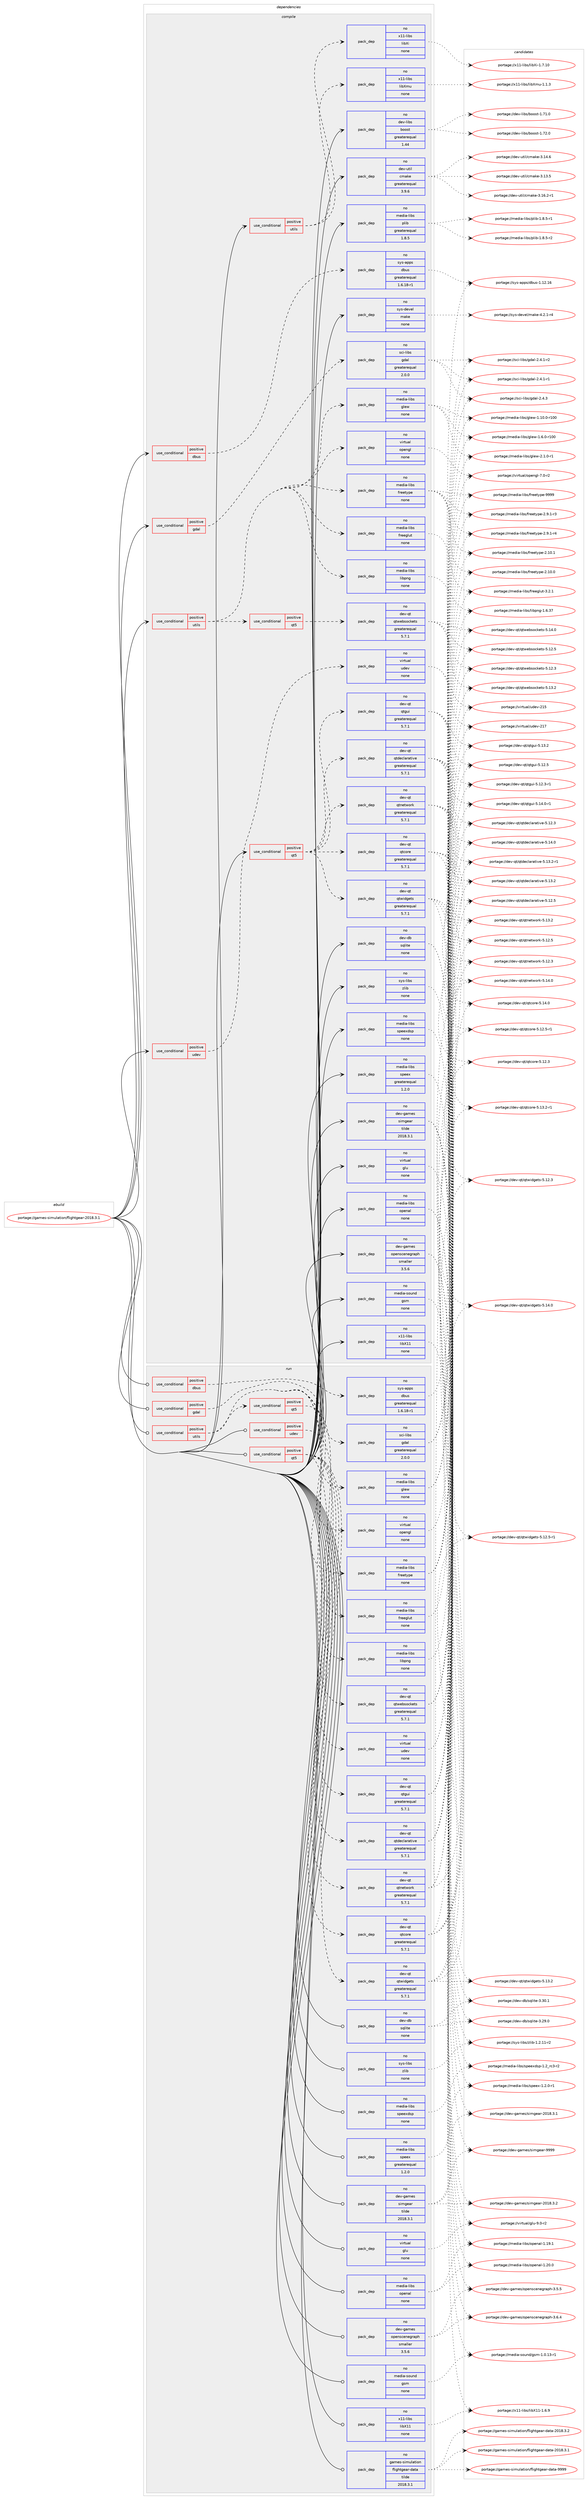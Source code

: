 digraph prolog {

# *************
# Graph options
# *************

newrank=true;
concentrate=true;
compound=true;
graph [rankdir=LR,fontname=Helvetica,fontsize=10,ranksep=1.5];#, ranksep=2.5, nodesep=0.2];
edge  [arrowhead=vee];
node  [fontname=Helvetica,fontsize=10];

# **********
# The ebuild
# **********

subgraph cluster_leftcol {
color=gray;
label=<<i>ebuild</i>>;
id [label="portage://games-simulation/flightgear-2018.3.1", color=red, width=4, href="../games-simulation/flightgear-2018.3.1.svg"];
}

# ****************
# The dependencies
# ****************

subgraph cluster_midcol {
color=gray;
label=<<i>dependencies</i>>;
subgraph cluster_compile {
fillcolor="#eeeeee";
style=filled;
label=<<i>compile</i>>;
subgraph cond58864 {
dependency282314 [label=<<TABLE BORDER="0" CELLBORDER="1" CELLSPACING="0" CELLPADDING="4"><TR><TD ROWSPAN="3" CELLPADDING="10">use_conditional</TD></TR><TR><TD>positive</TD></TR><TR><TD>dbus</TD></TR></TABLE>>, shape=none, color=red];
subgraph pack219052 {
dependency282315 [label=<<TABLE BORDER="0" CELLBORDER="1" CELLSPACING="0" CELLPADDING="4" WIDTH="220"><TR><TD ROWSPAN="6" CELLPADDING="30">pack_dep</TD></TR><TR><TD WIDTH="110">no</TD></TR><TR><TD>sys-apps</TD></TR><TR><TD>dbus</TD></TR><TR><TD>greaterequal</TD></TR><TR><TD>1.6.18-r1</TD></TR></TABLE>>, shape=none, color=blue];
}
dependency282314:e -> dependency282315:w [weight=20,style="dashed",arrowhead="vee"];
}
id:e -> dependency282314:w [weight=20,style="solid",arrowhead="vee"];
subgraph cond58865 {
dependency282316 [label=<<TABLE BORDER="0" CELLBORDER="1" CELLSPACING="0" CELLPADDING="4"><TR><TD ROWSPAN="3" CELLPADDING="10">use_conditional</TD></TR><TR><TD>positive</TD></TR><TR><TD>gdal</TD></TR></TABLE>>, shape=none, color=red];
subgraph pack219053 {
dependency282317 [label=<<TABLE BORDER="0" CELLBORDER="1" CELLSPACING="0" CELLPADDING="4" WIDTH="220"><TR><TD ROWSPAN="6" CELLPADDING="30">pack_dep</TD></TR><TR><TD WIDTH="110">no</TD></TR><TR><TD>sci-libs</TD></TR><TR><TD>gdal</TD></TR><TR><TD>greaterequal</TD></TR><TR><TD>2.0.0</TD></TR></TABLE>>, shape=none, color=blue];
}
dependency282316:e -> dependency282317:w [weight=20,style="dashed",arrowhead="vee"];
}
id:e -> dependency282316:w [weight=20,style="solid",arrowhead="vee"];
subgraph cond58866 {
dependency282318 [label=<<TABLE BORDER="0" CELLBORDER="1" CELLSPACING="0" CELLPADDING="4"><TR><TD ROWSPAN="3" CELLPADDING="10">use_conditional</TD></TR><TR><TD>positive</TD></TR><TR><TD>qt5</TD></TR></TABLE>>, shape=none, color=red];
subgraph pack219054 {
dependency282319 [label=<<TABLE BORDER="0" CELLBORDER="1" CELLSPACING="0" CELLPADDING="4" WIDTH="220"><TR><TD ROWSPAN="6" CELLPADDING="30">pack_dep</TD></TR><TR><TD WIDTH="110">no</TD></TR><TR><TD>dev-qt</TD></TR><TR><TD>qtcore</TD></TR><TR><TD>greaterequal</TD></TR><TR><TD>5.7.1</TD></TR></TABLE>>, shape=none, color=blue];
}
dependency282318:e -> dependency282319:w [weight=20,style="dashed",arrowhead="vee"];
subgraph pack219055 {
dependency282320 [label=<<TABLE BORDER="0" CELLBORDER="1" CELLSPACING="0" CELLPADDING="4" WIDTH="220"><TR><TD ROWSPAN="6" CELLPADDING="30">pack_dep</TD></TR><TR><TD WIDTH="110">no</TD></TR><TR><TD>dev-qt</TD></TR><TR><TD>qtdeclarative</TD></TR><TR><TD>greaterequal</TD></TR><TR><TD>5.7.1</TD></TR></TABLE>>, shape=none, color=blue];
}
dependency282318:e -> dependency282320:w [weight=20,style="dashed",arrowhead="vee"];
subgraph pack219056 {
dependency282321 [label=<<TABLE BORDER="0" CELLBORDER="1" CELLSPACING="0" CELLPADDING="4" WIDTH="220"><TR><TD ROWSPAN="6" CELLPADDING="30">pack_dep</TD></TR><TR><TD WIDTH="110">no</TD></TR><TR><TD>dev-qt</TD></TR><TR><TD>qtgui</TD></TR><TR><TD>greaterequal</TD></TR><TR><TD>5.7.1</TD></TR></TABLE>>, shape=none, color=blue];
}
dependency282318:e -> dependency282321:w [weight=20,style="dashed",arrowhead="vee"];
subgraph pack219057 {
dependency282322 [label=<<TABLE BORDER="0" CELLBORDER="1" CELLSPACING="0" CELLPADDING="4" WIDTH="220"><TR><TD ROWSPAN="6" CELLPADDING="30">pack_dep</TD></TR><TR><TD WIDTH="110">no</TD></TR><TR><TD>dev-qt</TD></TR><TR><TD>qtnetwork</TD></TR><TR><TD>greaterequal</TD></TR><TR><TD>5.7.1</TD></TR></TABLE>>, shape=none, color=blue];
}
dependency282318:e -> dependency282322:w [weight=20,style="dashed",arrowhead="vee"];
subgraph pack219058 {
dependency282323 [label=<<TABLE BORDER="0" CELLBORDER="1" CELLSPACING="0" CELLPADDING="4" WIDTH="220"><TR><TD ROWSPAN="6" CELLPADDING="30">pack_dep</TD></TR><TR><TD WIDTH="110">no</TD></TR><TR><TD>dev-qt</TD></TR><TR><TD>qtwidgets</TD></TR><TR><TD>greaterequal</TD></TR><TR><TD>5.7.1</TD></TR></TABLE>>, shape=none, color=blue];
}
dependency282318:e -> dependency282323:w [weight=20,style="dashed",arrowhead="vee"];
}
id:e -> dependency282318:w [weight=20,style="solid",arrowhead="vee"];
subgraph cond58867 {
dependency282324 [label=<<TABLE BORDER="0" CELLBORDER="1" CELLSPACING="0" CELLPADDING="4"><TR><TD ROWSPAN="3" CELLPADDING="10">use_conditional</TD></TR><TR><TD>positive</TD></TR><TR><TD>udev</TD></TR></TABLE>>, shape=none, color=red];
subgraph pack219059 {
dependency282325 [label=<<TABLE BORDER="0" CELLBORDER="1" CELLSPACING="0" CELLPADDING="4" WIDTH="220"><TR><TD ROWSPAN="6" CELLPADDING="30">pack_dep</TD></TR><TR><TD WIDTH="110">no</TD></TR><TR><TD>virtual</TD></TR><TR><TD>udev</TD></TR><TR><TD>none</TD></TR><TR><TD></TD></TR></TABLE>>, shape=none, color=blue];
}
dependency282324:e -> dependency282325:w [weight=20,style="dashed",arrowhead="vee"];
}
id:e -> dependency282324:w [weight=20,style="solid",arrowhead="vee"];
subgraph cond58868 {
dependency282326 [label=<<TABLE BORDER="0" CELLBORDER="1" CELLSPACING="0" CELLPADDING="4"><TR><TD ROWSPAN="3" CELLPADDING="10">use_conditional</TD></TR><TR><TD>positive</TD></TR><TR><TD>utils</TD></TR></TABLE>>, shape=none, color=red];
subgraph pack219060 {
dependency282327 [label=<<TABLE BORDER="0" CELLBORDER="1" CELLSPACING="0" CELLPADDING="4" WIDTH="220"><TR><TD ROWSPAN="6" CELLPADDING="30">pack_dep</TD></TR><TR><TD WIDTH="110">no</TD></TR><TR><TD>media-libs</TD></TR><TR><TD>freeglut</TD></TR><TR><TD>none</TD></TR><TR><TD></TD></TR></TABLE>>, shape=none, color=blue];
}
dependency282326:e -> dependency282327:w [weight=20,style="dashed",arrowhead="vee"];
subgraph pack219061 {
dependency282328 [label=<<TABLE BORDER="0" CELLBORDER="1" CELLSPACING="0" CELLPADDING="4" WIDTH="220"><TR><TD ROWSPAN="6" CELLPADDING="30">pack_dep</TD></TR><TR><TD WIDTH="110">no</TD></TR><TR><TD>media-libs</TD></TR><TR><TD>freetype</TD></TR><TR><TD>none</TD></TR><TR><TD></TD></TR></TABLE>>, shape=none, color=blue];
}
dependency282326:e -> dependency282328:w [weight=20,style="dashed",arrowhead="vee"];
subgraph pack219062 {
dependency282329 [label=<<TABLE BORDER="0" CELLBORDER="1" CELLSPACING="0" CELLPADDING="4" WIDTH="220"><TR><TD ROWSPAN="6" CELLPADDING="30">pack_dep</TD></TR><TR><TD WIDTH="110">no</TD></TR><TR><TD>media-libs</TD></TR><TR><TD>glew</TD></TR><TR><TD>none</TD></TR><TR><TD></TD></TR></TABLE>>, shape=none, color=blue];
}
dependency282326:e -> dependency282329:w [weight=20,style="dashed",arrowhead="vee"];
subgraph pack219063 {
dependency282330 [label=<<TABLE BORDER="0" CELLBORDER="1" CELLSPACING="0" CELLPADDING="4" WIDTH="220"><TR><TD ROWSPAN="6" CELLPADDING="30">pack_dep</TD></TR><TR><TD WIDTH="110">no</TD></TR><TR><TD>media-libs</TD></TR><TR><TD>libpng</TD></TR><TR><TD>none</TD></TR><TR><TD></TD></TR></TABLE>>, shape=none, color=blue];
}
dependency282326:e -> dependency282330:w [weight=20,style="dashed",arrowhead="vee"];
subgraph pack219064 {
dependency282331 [label=<<TABLE BORDER="0" CELLBORDER="1" CELLSPACING="0" CELLPADDING="4" WIDTH="220"><TR><TD ROWSPAN="6" CELLPADDING="30">pack_dep</TD></TR><TR><TD WIDTH="110">no</TD></TR><TR><TD>virtual</TD></TR><TR><TD>opengl</TD></TR><TR><TD>none</TD></TR><TR><TD></TD></TR></TABLE>>, shape=none, color=blue];
}
dependency282326:e -> dependency282331:w [weight=20,style="dashed",arrowhead="vee"];
subgraph cond58869 {
dependency282332 [label=<<TABLE BORDER="0" CELLBORDER="1" CELLSPACING="0" CELLPADDING="4"><TR><TD ROWSPAN="3" CELLPADDING="10">use_conditional</TD></TR><TR><TD>positive</TD></TR><TR><TD>qt5</TD></TR></TABLE>>, shape=none, color=red];
subgraph pack219065 {
dependency282333 [label=<<TABLE BORDER="0" CELLBORDER="1" CELLSPACING="0" CELLPADDING="4" WIDTH="220"><TR><TD ROWSPAN="6" CELLPADDING="30">pack_dep</TD></TR><TR><TD WIDTH="110">no</TD></TR><TR><TD>dev-qt</TD></TR><TR><TD>qtwebsockets</TD></TR><TR><TD>greaterequal</TD></TR><TR><TD>5.7.1</TD></TR></TABLE>>, shape=none, color=blue];
}
dependency282332:e -> dependency282333:w [weight=20,style="dashed",arrowhead="vee"];
}
dependency282326:e -> dependency282332:w [weight=20,style="dashed",arrowhead="vee"];
}
id:e -> dependency282326:w [weight=20,style="solid",arrowhead="vee"];
subgraph cond58870 {
dependency282334 [label=<<TABLE BORDER="0" CELLBORDER="1" CELLSPACING="0" CELLPADDING="4"><TR><TD ROWSPAN="3" CELLPADDING="10">use_conditional</TD></TR><TR><TD>positive</TD></TR><TR><TD>utils</TD></TR></TABLE>>, shape=none, color=red];
subgraph pack219066 {
dependency282335 [label=<<TABLE BORDER="0" CELLBORDER="1" CELLSPACING="0" CELLPADDING="4" WIDTH="220"><TR><TD ROWSPAN="6" CELLPADDING="30">pack_dep</TD></TR><TR><TD WIDTH="110">no</TD></TR><TR><TD>x11-libs</TD></TR><TR><TD>libXi</TD></TR><TR><TD>none</TD></TR><TR><TD></TD></TR></TABLE>>, shape=none, color=blue];
}
dependency282334:e -> dependency282335:w [weight=20,style="dashed",arrowhead="vee"];
subgraph pack219067 {
dependency282336 [label=<<TABLE BORDER="0" CELLBORDER="1" CELLSPACING="0" CELLPADDING="4" WIDTH="220"><TR><TD ROWSPAN="6" CELLPADDING="30">pack_dep</TD></TR><TR><TD WIDTH="110">no</TD></TR><TR><TD>x11-libs</TD></TR><TR><TD>libXmu</TD></TR><TR><TD>none</TD></TR><TR><TD></TD></TR></TABLE>>, shape=none, color=blue];
}
dependency282334:e -> dependency282336:w [weight=20,style="dashed",arrowhead="vee"];
}
id:e -> dependency282334:w [weight=20,style="solid",arrowhead="vee"];
subgraph pack219068 {
dependency282337 [label=<<TABLE BORDER="0" CELLBORDER="1" CELLSPACING="0" CELLPADDING="4" WIDTH="220"><TR><TD ROWSPAN="6" CELLPADDING="30">pack_dep</TD></TR><TR><TD WIDTH="110">no</TD></TR><TR><TD>dev-db</TD></TR><TR><TD>sqlite</TD></TR><TR><TD>none</TD></TR><TR><TD></TD></TR></TABLE>>, shape=none, color=blue];
}
id:e -> dependency282337:w [weight=20,style="solid",arrowhead="vee"];
subgraph pack219069 {
dependency282338 [label=<<TABLE BORDER="0" CELLBORDER="1" CELLSPACING="0" CELLPADDING="4" WIDTH="220"><TR><TD ROWSPAN="6" CELLPADDING="30">pack_dep</TD></TR><TR><TD WIDTH="110">no</TD></TR><TR><TD>dev-games</TD></TR><TR><TD>openscenegraph</TD></TR><TR><TD>smaller</TD></TR><TR><TD>3.5.6</TD></TR></TABLE>>, shape=none, color=blue];
}
id:e -> dependency282338:w [weight=20,style="solid",arrowhead="vee"];
subgraph pack219070 {
dependency282339 [label=<<TABLE BORDER="0" CELLBORDER="1" CELLSPACING="0" CELLPADDING="4" WIDTH="220"><TR><TD ROWSPAN="6" CELLPADDING="30">pack_dep</TD></TR><TR><TD WIDTH="110">no</TD></TR><TR><TD>dev-games</TD></TR><TR><TD>simgear</TD></TR><TR><TD>tilde</TD></TR><TR><TD>2018.3.1</TD></TR></TABLE>>, shape=none, color=blue];
}
id:e -> dependency282339:w [weight=20,style="solid",arrowhead="vee"];
subgraph pack219071 {
dependency282340 [label=<<TABLE BORDER="0" CELLBORDER="1" CELLSPACING="0" CELLPADDING="4" WIDTH="220"><TR><TD ROWSPAN="6" CELLPADDING="30">pack_dep</TD></TR><TR><TD WIDTH="110">no</TD></TR><TR><TD>dev-libs</TD></TR><TR><TD>boost</TD></TR><TR><TD>greaterequal</TD></TR><TR><TD>1.44</TD></TR></TABLE>>, shape=none, color=blue];
}
id:e -> dependency282340:w [weight=20,style="solid",arrowhead="vee"];
subgraph pack219072 {
dependency282341 [label=<<TABLE BORDER="0" CELLBORDER="1" CELLSPACING="0" CELLPADDING="4" WIDTH="220"><TR><TD ROWSPAN="6" CELLPADDING="30">pack_dep</TD></TR><TR><TD WIDTH="110">no</TD></TR><TR><TD>dev-util</TD></TR><TR><TD>cmake</TD></TR><TR><TD>greaterequal</TD></TR><TR><TD>3.9.6</TD></TR></TABLE>>, shape=none, color=blue];
}
id:e -> dependency282341:w [weight=20,style="solid",arrowhead="vee"];
subgraph pack219073 {
dependency282342 [label=<<TABLE BORDER="0" CELLBORDER="1" CELLSPACING="0" CELLPADDING="4" WIDTH="220"><TR><TD ROWSPAN="6" CELLPADDING="30">pack_dep</TD></TR><TR><TD WIDTH="110">no</TD></TR><TR><TD>media-libs</TD></TR><TR><TD>openal</TD></TR><TR><TD>none</TD></TR><TR><TD></TD></TR></TABLE>>, shape=none, color=blue];
}
id:e -> dependency282342:w [weight=20,style="solid",arrowhead="vee"];
subgraph pack219074 {
dependency282343 [label=<<TABLE BORDER="0" CELLBORDER="1" CELLSPACING="0" CELLPADDING="4" WIDTH="220"><TR><TD ROWSPAN="6" CELLPADDING="30">pack_dep</TD></TR><TR><TD WIDTH="110">no</TD></TR><TR><TD>media-libs</TD></TR><TR><TD>plib</TD></TR><TR><TD>greaterequal</TD></TR><TR><TD>1.8.5</TD></TR></TABLE>>, shape=none, color=blue];
}
id:e -> dependency282343:w [weight=20,style="solid",arrowhead="vee"];
subgraph pack219075 {
dependency282344 [label=<<TABLE BORDER="0" CELLBORDER="1" CELLSPACING="0" CELLPADDING="4" WIDTH="220"><TR><TD ROWSPAN="6" CELLPADDING="30">pack_dep</TD></TR><TR><TD WIDTH="110">no</TD></TR><TR><TD>media-libs</TD></TR><TR><TD>speex</TD></TR><TR><TD>greaterequal</TD></TR><TR><TD>1.2.0</TD></TR></TABLE>>, shape=none, color=blue];
}
id:e -> dependency282344:w [weight=20,style="solid",arrowhead="vee"];
subgraph pack219076 {
dependency282345 [label=<<TABLE BORDER="0" CELLBORDER="1" CELLSPACING="0" CELLPADDING="4" WIDTH="220"><TR><TD ROWSPAN="6" CELLPADDING="30">pack_dep</TD></TR><TR><TD WIDTH="110">no</TD></TR><TR><TD>media-libs</TD></TR><TR><TD>speexdsp</TD></TR><TR><TD>none</TD></TR><TR><TD></TD></TR></TABLE>>, shape=none, color=blue];
}
id:e -> dependency282345:w [weight=20,style="solid",arrowhead="vee"];
subgraph pack219077 {
dependency282346 [label=<<TABLE BORDER="0" CELLBORDER="1" CELLSPACING="0" CELLPADDING="4" WIDTH="220"><TR><TD ROWSPAN="6" CELLPADDING="30">pack_dep</TD></TR><TR><TD WIDTH="110">no</TD></TR><TR><TD>media-sound</TD></TR><TR><TD>gsm</TD></TR><TR><TD>none</TD></TR><TR><TD></TD></TR></TABLE>>, shape=none, color=blue];
}
id:e -> dependency282346:w [weight=20,style="solid",arrowhead="vee"];
subgraph pack219078 {
dependency282347 [label=<<TABLE BORDER="0" CELLBORDER="1" CELLSPACING="0" CELLPADDING="4" WIDTH="220"><TR><TD ROWSPAN="6" CELLPADDING="30">pack_dep</TD></TR><TR><TD WIDTH="110">no</TD></TR><TR><TD>sys-devel</TD></TR><TR><TD>make</TD></TR><TR><TD>none</TD></TR><TR><TD></TD></TR></TABLE>>, shape=none, color=blue];
}
id:e -> dependency282347:w [weight=20,style="solid",arrowhead="vee"];
subgraph pack219079 {
dependency282348 [label=<<TABLE BORDER="0" CELLBORDER="1" CELLSPACING="0" CELLPADDING="4" WIDTH="220"><TR><TD ROWSPAN="6" CELLPADDING="30">pack_dep</TD></TR><TR><TD WIDTH="110">no</TD></TR><TR><TD>sys-libs</TD></TR><TR><TD>zlib</TD></TR><TR><TD>none</TD></TR><TR><TD></TD></TR></TABLE>>, shape=none, color=blue];
}
id:e -> dependency282348:w [weight=20,style="solid",arrowhead="vee"];
subgraph pack219080 {
dependency282349 [label=<<TABLE BORDER="0" CELLBORDER="1" CELLSPACING="0" CELLPADDING="4" WIDTH="220"><TR><TD ROWSPAN="6" CELLPADDING="30">pack_dep</TD></TR><TR><TD WIDTH="110">no</TD></TR><TR><TD>virtual</TD></TR><TR><TD>glu</TD></TR><TR><TD>none</TD></TR><TR><TD></TD></TR></TABLE>>, shape=none, color=blue];
}
id:e -> dependency282349:w [weight=20,style="solid",arrowhead="vee"];
subgraph pack219081 {
dependency282350 [label=<<TABLE BORDER="0" CELLBORDER="1" CELLSPACING="0" CELLPADDING="4" WIDTH="220"><TR><TD ROWSPAN="6" CELLPADDING="30">pack_dep</TD></TR><TR><TD WIDTH="110">no</TD></TR><TR><TD>x11-libs</TD></TR><TR><TD>libX11</TD></TR><TR><TD>none</TD></TR><TR><TD></TD></TR></TABLE>>, shape=none, color=blue];
}
id:e -> dependency282350:w [weight=20,style="solid",arrowhead="vee"];
}
subgraph cluster_compileandrun {
fillcolor="#eeeeee";
style=filled;
label=<<i>compile and run</i>>;
}
subgraph cluster_run {
fillcolor="#eeeeee";
style=filled;
label=<<i>run</i>>;
subgraph cond58871 {
dependency282351 [label=<<TABLE BORDER="0" CELLBORDER="1" CELLSPACING="0" CELLPADDING="4"><TR><TD ROWSPAN="3" CELLPADDING="10">use_conditional</TD></TR><TR><TD>positive</TD></TR><TR><TD>dbus</TD></TR></TABLE>>, shape=none, color=red];
subgraph pack219082 {
dependency282352 [label=<<TABLE BORDER="0" CELLBORDER="1" CELLSPACING="0" CELLPADDING="4" WIDTH="220"><TR><TD ROWSPAN="6" CELLPADDING="30">pack_dep</TD></TR><TR><TD WIDTH="110">no</TD></TR><TR><TD>sys-apps</TD></TR><TR><TD>dbus</TD></TR><TR><TD>greaterequal</TD></TR><TR><TD>1.6.18-r1</TD></TR></TABLE>>, shape=none, color=blue];
}
dependency282351:e -> dependency282352:w [weight=20,style="dashed",arrowhead="vee"];
}
id:e -> dependency282351:w [weight=20,style="solid",arrowhead="odot"];
subgraph cond58872 {
dependency282353 [label=<<TABLE BORDER="0" CELLBORDER="1" CELLSPACING="0" CELLPADDING="4"><TR><TD ROWSPAN="3" CELLPADDING="10">use_conditional</TD></TR><TR><TD>positive</TD></TR><TR><TD>gdal</TD></TR></TABLE>>, shape=none, color=red];
subgraph pack219083 {
dependency282354 [label=<<TABLE BORDER="0" CELLBORDER="1" CELLSPACING="0" CELLPADDING="4" WIDTH="220"><TR><TD ROWSPAN="6" CELLPADDING="30">pack_dep</TD></TR><TR><TD WIDTH="110">no</TD></TR><TR><TD>sci-libs</TD></TR><TR><TD>gdal</TD></TR><TR><TD>greaterequal</TD></TR><TR><TD>2.0.0</TD></TR></TABLE>>, shape=none, color=blue];
}
dependency282353:e -> dependency282354:w [weight=20,style="dashed",arrowhead="vee"];
}
id:e -> dependency282353:w [weight=20,style="solid",arrowhead="odot"];
subgraph cond58873 {
dependency282355 [label=<<TABLE BORDER="0" CELLBORDER="1" CELLSPACING="0" CELLPADDING="4"><TR><TD ROWSPAN="3" CELLPADDING="10">use_conditional</TD></TR><TR><TD>positive</TD></TR><TR><TD>qt5</TD></TR></TABLE>>, shape=none, color=red];
subgraph pack219084 {
dependency282356 [label=<<TABLE BORDER="0" CELLBORDER="1" CELLSPACING="0" CELLPADDING="4" WIDTH="220"><TR><TD ROWSPAN="6" CELLPADDING="30">pack_dep</TD></TR><TR><TD WIDTH="110">no</TD></TR><TR><TD>dev-qt</TD></TR><TR><TD>qtcore</TD></TR><TR><TD>greaterequal</TD></TR><TR><TD>5.7.1</TD></TR></TABLE>>, shape=none, color=blue];
}
dependency282355:e -> dependency282356:w [weight=20,style="dashed",arrowhead="vee"];
subgraph pack219085 {
dependency282357 [label=<<TABLE BORDER="0" CELLBORDER="1" CELLSPACING="0" CELLPADDING="4" WIDTH="220"><TR><TD ROWSPAN="6" CELLPADDING="30">pack_dep</TD></TR><TR><TD WIDTH="110">no</TD></TR><TR><TD>dev-qt</TD></TR><TR><TD>qtdeclarative</TD></TR><TR><TD>greaterequal</TD></TR><TR><TD>5.7.1</TD></TR></TABLE>>, shape=none, color=blue];
}
dependency282355:e -> dependency282357:w [weight=20,style="dashed",arrowhead="vee"];
subgraph pack219086 {
dependency282358 [label=<<TABLE BORDER="0" CELLBORDER="1" CELLSPACING="0" CELLPADDING="4" WIDTH="220"><TR><TD ROWSPAN="6" CELLPADDING="30">pack_dep</TD></TR><TR><TD WIDTH="110">no</TD></TR><TR><TD>dev-qt</TD></TR><TR><TD>qtgui</TD></TR><TR><TD>greaterequal</TD></TR><TR><TD>5.7.1</TD></TR></TABLE>>, shape=none, color=blue];
}
dependency282355:e -> dependency282358:w [weight=20,style="dashed",arrowhead="vee"];
subgraph pack219087 {
dependency282359 [label=<<TABLE BORDER="0" CELLBORDER="1" CELLSPACING="0" CELLPADDING="4" WIDTH="220"><TR><TD ROWSPAN="6" CELLPADDING="30">pack_dep</TD></TR><TR><TD WIDTH="110">no</TD></TR><TR><TD>dev-qt</TD></TR><TR><TD>qtnetwork</TD></TR><TR><TD>greaterequal</TD></TR><TR><TD>5.7.1</TD></TR></TABLE>>, shape=none, color=blue];
}
dependency282355:e -> dependency282359:w [weight=20,style="dashed",arrowhead="vee"];
subgraph pack219088 {
dependency282360 [label=<<TABLE BORDER="0" CELLBORDER="1" CELLSPACING="0" CELLPADDING="4" WIDTH="220"><TR><TD ROWSPAN="6" CELLPADDING="30">pack_dep</TD></TR><TR><TD WIDTH="110">no</TD></TR><TR><TD>dev-qt</TD></TR><TR><TD>qtwidgets</TD></TR><TR><TD>greaterequal</TD></TR><TR><TD>5.7.1</TD></TR></TABLE>>, shape=none, color=blue];
}
dependency282355:e -> dependency282360:w [weight=20,style="dashed",arrowhead="vee"];
}
id:e -> dependency282355:w [weight=20,style="solid",arrowhead="odot"];
subgraph cond58874 {
dependency282361 [label=<<TABLE BORDER="0" CELLBORDER="1" CELLSPACING="0" CELLPADDING="4"><TR><TD ROWSPAN="3" CELLPADDING="10">use_conditional</TD></TR><TR><TD>positive</TD></TR><TR><TD>udev</TD></TR></TABLE>>, shape=none, color=red];
subgraph pack219089 {
dependency282362 [label=<<TABLE BORDER="0" CELLBORDER="1" CELLSPACING="0" CELLPADDING="4" WIDTH="220"><TR><TD ROWSPAN="6" CELLPADDING="30">pack_dep</TD></TR><TR><TD WIDTH="110">no</TD></TR><TR><TD>virtual</TD></TR><TR><TD>udev</TD></TR><TR><TD>none</TD></TR><TR><TD></TD></TR></TABLE>>, shape=none, color=blue];
}
dependency282361:e -> dependency282362:w [weight=20,style="dashed",arrowhead="vee"];
}
id:e -> dependency282361:w [weight=20,style="solid",arrowhead="odot"];
subgraph cond58875 {
dependency282363 [label=<<TABLE BORDER="0" CELLBORDER="1" CELLSPACING="0" CELLPADDING="4"><TR><TD ROWSPAN="3" CELLPADDING="10">use_conditional</TD></TR><TR><TD>positive</TD></TR><TR><TD>utils</TD></TR></TABLE>>, shape=none, color=red];
subgraph pack219090 {
dependency282364 [label=<<TABLE BORDER="0" CELLBORDER="1" CELLSPACING="0" CELLPADDING="4" WIDTH="220"><TR><TD ROWSPAN="6" CELLPADDING="30">pack_dep</TD></TR><TR><TD WIDTH="110">no</TD></TR><TR><TD>media-libs</TD></TR><TR><TD>freeglut</TD></TR><TR><TD>none</TD></TR><TR><TD></TD></TR></TABLE>>, shape=none, color=blue];
}
dependency282363:e -> dependency282364:w [weight=20,style="dashed",arrowhead="vee"];
subgraph pack219091 {
dependency282365 [label=<<TABLE BORDER="0" CELLBORDER="1" CELLSPACING="0" CELLPADDING="4" WIDTH="220"><TR><TD ROWSPAN="6" CELLPADDING="30">pack_dep</TD></TR><TR><TD WIDTH="110">no</TD></TR><TR><TD>media-libs</TD></TR><TR><TD>freetype</TD></TR><TR><TD>none</TD></TR><TR><TD></TD></TR></TABLE>>, shape=none, color=blue];
}
dependency282363:e -> dependency282365:w [weight=20,style="dashed",arrowhead="vee"];
subgraph pack219092 {
dependency282366 [label=<<TABLE BORDER="0" CELLBORDER="1" CELLSPACING="0" CELLPADDING="4" WIDTH="220"><TR><TD ROWSPAN="6" CELLPADDING="30">pack_dep</TD></TR><TR><TD WIDTH="110">no</TD></TR><TR><TD>media-libs</TD></TR><TR><TD>glew</TD></TR><TR><TD>none</TD></TR><TR><TD></TD></TR></TABLE>>, shape=none, color=blue];
}
dependency282363:e -> dependency282366:w [weight=20,style="dashed",arrowhead="vee"];
subgraph pack219093 {
dependency282367 [label=<<TABLE BORDER="0" CELLBORDER="1" CELLSPACING="0" CELLPADDING="4" WIDTH="220"><TR><TD ROWSPAN="6" CELLPADDING="30">pack_dep</TD></TR><TR><TD WIDTH="110">no</TD></TR><TR><TD>media-libs</TD></TR><TR><TD>libpng</TD></TR><TR><TD>none</TD></TR><TR><TD></TD></TR></TABLE>>, shape=none, color=blue];
}
dependency282363:e -> dependency282367:w [weight=20,style="dashed",arrowhead="vee"];
subgraph pack219094 {
dependency282368 [label=<<TABLE BORDER="0" CELLBORDER="1" CELLSPACING="0" CELLPADDING="4" WIDTH="220"><TR><TD ROWSPAN="6" CELLPADDING="30">pack_dep</TD></TR><TR><TD WIDTH="110">no</TD></TR><TR><TD>virtual</TD></TR><TR><TD>opengl</TD></TR><TR><TD>none</TD></TR><TR><TD></TD></TR></TABLE>>, shape=none, color=blue];
}
dependency282363:e -> dependency282368:w [weight=20,style="dashed",arrowhead="vee"];
subgraph cond58876 {
dependency282369 [label=<<TABLE BORDER="0" CELLBORDER="1" CELLSPACING="0" CELLPADDING="4"><TR><TD ROWSPAN="3" CELLPADDING="10">use_conditional</TD></TR><TR><TD>positive</TD></TR><TR><TD>qt5</TD></TR></TABLE>>, shape=none, color=red];
subgraph pack219095 {
dependency282370 [label=<<TABLE BORDER="0" CELLBORDER="1" CELLSPACING="0" CELLPADDING="4" WIDTH="220"><TR><TD ROWSPAN="6" CELLPADDING="30">pack_dep</TD></TR><TR><TD WIDTH="110">no</TD></TR><TR><TD>dev-qt</TD></TR><TR><TD>qtwebsockets</TD></TR><TR><TD>greaterequal</TD></TR><TR><TD>5.7.1</TD></TR></TABLE>>, shape=none, color=blue];
}
dependency282369:e -> dependency282370:w [weight=20,style="dashed",arrowhead="vee"];
}
dependency282363:e -> dependency282369:w [weight=20,style="dashed",arrowhead="vee"];
}
id:e -> dependency282363:w [weight=20,style="solid",arrowhead="odot"];
subgraph pack219096 {
dependency282371 [label=<<TABLE BORDER="0" CELLBORDER="1" CELLSPACING="0" CELLPADDING="4" WIDTH="220"><TR><TD ROWSPAN="6" CELLPADDING="30">pack_dep</TD></TR><TR><TD WIDTH="110">no</TD></TR><TR><TD>dev-db</TD></TR><TR><TD>sqlite</TD></TR><TR><TD>none</TD></TR><TR><TD></TD></TR></TABLE>>, shape=none, color=blue];
}
id:e -> dependency282371:w [weight=20,style="solid",arrowhead="odot"];
subgraph pack219097 {
dependency282372 [label=<<TABLE BORDER="0" CELLBORDER="1" CELLSPACING="0" CELLPADDING="4" WIDTH="220"><TR><TD ROWSPAN="6" CELLPADDING="30">pack_dep</TD></TR><TR><TD WIDTH="110">no</TD></TR><TR><TD>dev-games</TD></TR><TR><TD>openscenegraph</TD></TR><TR><TD>smaller</TD></TR><TR><TD>3.5.6</TD></TR></TABLE>>, shape=none, color=blue];
}
id:e -> dependency282372:w [weight=20,style="solid",arrowhead="odot"];
subgraph pack219098 {
dependency282373 [label=<<TABLE BORDER="0" CELLBORDER="1" CELLSPACING="0" CELLPADDING="4" WIDTH="220"><TR><TD ROWSPAN="6" CELLPADDING="30">pack_dep</TD></TR><TR><TD WIDTH="110">no</TD></TR><TR><TD>dev-games</TD></TR><TR><TD>simgear</TD></TR><TR><TD>tilde</TD></TR><TR><TD>2018.3.1</TD></TR></TABLE>>, shape=none, color=blue];
}
id:e -> dependency282373:w [weight=20,style="solid",arrowhead="odot"];
subgraph pack219099 {
dependency282374 [label=<<TABLE BORDER="0" CELLBORDER="1" CELLSPACING="0" CELLPADDING="4" WIDTH="220"><TR><TD ROWSPAN="6" CELLPADDING="30">pack_dep</TD></TR><TR><TD WIDTH="110">no</TD></TR><TR><TD>games-simulation</TD></TR><TR><TD>flightgear-data</TD></TR><TR><TD>tilde</TD></TR><TR><TD>2018.3.1</TD></TR></TABLE>>, shape=none, color=blue];
}
id:e -> dependency282374:w [weight=20,style="solid",arrowhead="odot"];
subgraph pack219100 {
dependency282375 [label=<<TABLE BORDER="0" CELLBORDER="1" CELLSPACING="0" CELLPADDING="4" WIDTH="220"><TR><TD ROWSPAN="6" CELLPADDING="30">pack_dep</TD></TR><TR><TD WIDTH="110">no</TD></TR><TR><TD>media-libs</TD></TR><TR><TD>openal</TD></TR><TR><TD>none</TD></TR><TR><TD></TD></TR></TABLE>>, shape=none, color=blue];
}
id:e -> dependency282375:w [weight=20,style="solid",arrowhead="odot"];
subgraph pack219101 {
dependency282376 [label=<<TABLE BORDER="0" CELLBORDER="1" CELLSPACING="0" CELLPADDING="4" WIDTH="220"><TR><TD ROWSPAN="6" CELLPADDING="30">pack_dep</TD></TR><TR><TD WIDTH="110">no</TD></TR><TR><TD>media-libs</TD></TR><TR><TD>speex</TD></TR><TR><TD>greaterequal</TD></TR><TR><TD>1.2.0</TD></TR></TABLE>>, shape=none, color=blue];
}
id:e -> dependency282376:w [weight=20,style="solid",arrowhead="odot"];
subgraph pack219102 {
dependency282377 [label=<<TABLE BORDER="0" CELLBORDER="1" CELLSPACING="0" CELLPADDING="4" WIDTH="220"><TR><TD ROWSPAN="6" CELLPADDING="30">pack_dep</TD></TR><TR><TD WIDTH="110">no</TD></TR><TR><TD>media-libs</TD></TR><TR><TD>speexdsp</TD></TR><TR><TD>none</TD></TR><TR><TD></TD></TR></TABLE>>, shape=none, color=blue];
}
id:e -> dependency282377:w [weight=20,style="solid",arrowhead="odot"];
subgraph pack219103 {
dependency282378 [label=<<TABLE BORDER="0" CELLBORDER="1" CELLSPACING="0" CELLPADDING="4" WIDTH="220"><TR><TD ROWSPAN="6" CELLPADDING="30">pack_dep</TD></TR><TR><TD WIDTH="110">no</TD></TR><TR><TD>media-sound</TD></TR><TR><TD>gsm</TD></TR><TR><TD>none</TD></TR><TR><TD></TD></TR></TABLE>>, shape=none, color=blue];
}
id:e -> dependency282378:w [weight=20,style="solid",arrowhead="odot"];
subgraph pack219104 {
dependency282379 [label=<<TABLE BORDER="0" CELLBORDER="1" CELLSPACING="0" CELLPADDING="4" WIDTH="220"><TR><TD ROWSPAN="6" CELLPADDING="30">pack_dep</TD></TR><TR><TD WIDTH="110">no</TD></TR><TR><TD>sys-libs</TD></TR><TR><TD>zlib</TD></TR><TR><TD>none</TD></TR><TR><TD></TD></TR></TABLE>>, shape=none, color=blue];
}
id:e -> dependency282379:w [weight=20,style="solid",arrowhead="odot"];
subgraph pack219105 {
dependency282380 [label=<<TABLE BORDER="0" CELLBORDER="1" CELLSPACING="0" CELLPADDING="4" WIDTH="220"><TR><TD ROWSPAN="6" CELLPADDING="30">pack_dep</TD></TR><TR><TD WIDTH="110">no</TD></TR><TR><TD>virtual</TD></TR><TR><TD>glu</TD></TR><TR><TD>none</TD></TR><TR><TD></TD></TR></TABLE>>, shape=none, color=blue];
}
id:e -> dependency282380:w [weight=20,style="solid",arrowhead="odot"];
subgraph pack219106 {
dependency282381 [label=<<TABLE BORDER="0" CELLBORDER="1" CELLSPACING="0" CELLPADDING="4" WIDTH="220"><TR><TD ROWSPAN="6" CELLPADDING="30">pack_dep</TD></TR><TR><TD WIDTH="110">no</TD></TR><TR><TD>x11-libs</TD></TR><TR><TD>libX11</TD></TR><TR><TD>none</TD></TR><TR><TD></TD></TR></TABLE>>, shape=none, color=blue];
}
id:e -> dependency282381:w [weight=20,style="solid",arrowhead="odot"];
}
}

# **************
# The candidates
# **************

subgraph cluster_choices {
rank=same;
color=gray;
label=<<i>candidates</i>>;

subgraph choice219052 {
color=black;
nodesep=1;
choice115121115459711211211547100981171154549464950464954 [label="portage://sys-apps/dbus-1.12.16", color=red, width=4,href="../sys-apps/dbus-1.12.16.svg"];
dependency282315:e -> choice115121115459711211211547100981171154549464950464954:w [style=dotted,weight="100"];
}
subgraph choice219053 {
color=black;
nodesep=1;
choice1159910545108105981154710310097108455046524651 [label="portage://sci-libs/gdal-2.4.3", color=red, width=4,href="../sci-libs/gdal-2.4.3.svg"];
choice11599105451081059811547103100971084550465246494511450 [label="portage://sci-libs/gdal-2.4.1-r2", color=red, width=4,href="../sci-libs/gdal-2.4.1-r2.svg"];
choice11599105451081059811547103100971084550465246494511449 [label="portage://sci-libs/gdal-2.4.1-r1", color=red, width=4,href="../sci-libs/gdal-2.4.1-r1.svg"];
dependency282317:e -> choice1159910545108105981154710310097108455046524651:w [style=dotted,weight="100"];
dependency282317:e -> choice11599105451081059811547103100971084550465246494511450:w [style=dotted,weight="100"];
dependency282317:e -> choice11599105451081059811547103100971084550465246494511449:w [style=dotted,weight="100"];
}
subgraph choice219054 {
color=black;
nodesep=1;
choice10010111845113116471131169911111410145534649524648 [label="portage://dev-qt/qtcore-5.14.0", color=red, width=4,href="../dev-qt/qtcore-5.14.0.svg"];
choice100101118451131164711311699111114101455346495146504511449 [label="portage://dev-qt/qtcore-5.13.2-r1", color=red, width=4,href="../dev-qt/qtcore-5.13.2-r1.svg"];
choice100101118451131164711311699111114101455346495046534511449 [label="portage://dev-qt/qtcore-5.12.5-r1", color=red, width=4,href="../dev-qt/qtcore-5.12.5-r1.svg"];
choice10010111845113116471131169911111410145534649504651 [label="portage://dev-qt/qtcore-5.12.3", color=red, width=4,href="../dev-qt/qtcore-5.12.3.svg"];
dependency282319:e -> choice10010111845113116471131169911111410145534649524648:w [style=dotted,weight="100"];
dependency282319:e -> choice100101118451131164711311699111114101455346495146504511449:w [style=dotted,weight="100"];
dependency282319:e -> choice100101118451131164711311699111114101455346495046534511449:w [style=dotted,weight="100"];
dependency282319:e -> choice10010111845113116471131169911111410145534649504651:w [style=dotted,weight="100"];
}
subgraph choice219055 {
color=black;
nodesep=1;
choice100101118451131164711311610010199108971149711610511810145534649524648 [label="portage://dev-qt/qtdeclarative-5.14.0", color=red, width=4,href="../dev-qt/qtdeclarative-5.14.0.svg"];
choice1001011184511311647113116100101991089711497116105118101455346495146504511449 [label="portage://dev-qt/qtdeclarative-5.13.2-r1", color=red, width=4,href="../dev-qt/qtdeclarative-5.13.2-r1.svg"];
choice100101118451131164711311610010199108971149711610511810145534649514650 [label="portage://dev-qt/qtdeclarative-5.13.2", color=red, width=4,href="../dev-qt/qtdeclarative-5.13.2.svg"];
choice100101118451131164711311610010199108971149711610511810145534649504653 [label="portage://dev-qt/qtdeclarative-5.12.5", color=red, width=4,href="../dev-qt/qtdeclarative-5.12.5.svg"];
choice100101118451131164711311610010199108971149711610511810145534649504651 [label="portage://dev-qt/qtdeclarative-5.12.3", color=red, width=4,href="../dev-qt/qtdeclarative-5.12.3.svg"];
dependency282320:e -> choice100101118451131164711311610010199108971149711610511810145534649524648:w [style=dotted,weight="100"];
dependency282320:e -> choice1001011184511311647113116100101991089711497116105118101455346495146504511449:w [style=dotted,weight="100"];
dependency282320:e -> choice100101118451131164711311610010199108971149711610511810145534649514650:w [style=dotted,weight="100"];
dependency282320:e -> choice100101118451131164711311610010199108971149711610511810145534649504653:w [style=dotted,weight="100"];
dependency282320:e -> choice100101118451131164711311610010199108971149711610511810145534649504651:w [style=dotted,weight="100"];
}
subgraph choice219056 {
color=black;
nodesep=1;
choice1001011184511311647113116103117105455346495246484511449 [label="portage://dev-qt/qtgui-5.14.0-r1", color=red, width=4,href="../dev-qt/qtgui-5.14.0-r1.svg"];
choice100101118451131164711311610311710545534649514650 [label="portage://dev-qt/qtgui-5.13.2", color=red, width=4,href="../dev-qt/qtgui-5.13.2.svg"];
choice100101118451131164711311610311710545534649504653 [label="portage://dev-qt/qtgui-5.12.5", color=red, width=4,href="../dev-qt/qtgui-5.12.5.svg"];
choice1001011184511311647113116103117105455346495046514511449 [label="portage://dev-qt/qtgui-5.12.3-r1", color=red, width=4,href="../dev-qt/qtgui-5.12.3-r1.svg"];
dependency282321:e -> choice1001011184511311647113116103117105455346495246484511449:w [style=dotted,weight="100"];
dependency282321:e -> choice100101118451131164711311610311710545534649514650:w [style=dotted,weight="100"];
dependency282321:e -> choice100101118451131164711311610311710545534649504653:w [style=dotted,weight="100"];
dependency282321:e -> choice1001011184511311647113116103117105455346495046514511449:w [style=dotted,weight="100"];
}
subgraph choice219057 {
color=black;
nodesep=1;
choice100101118451131164711311611010111611911111410745534649524648 [label="portage://dev-qt/qtnetwork-5.14.0", color=red, width=4,href="../dev-qt/qtnetwork-5.14.0.svg"];
choice100101118451131164711311611010111611911111410745534649514650 [label="portage://dev-qt/qtnetwork-5.13.2", color=red, width=4,href="../dev-qt/qtnetwork-5.13.2.svg"];
choice100101118451131164711311611010111611911111410745534649504653 [label="portage://dev-qt/qtnetwork-5.12.5", color=red, width=4,href="../dev-qt/qtnetwork-5.12.5.svg"];
choice100101118451131164711311611010111611911111410745534649504651 [label="portage://dev-qt/qtnetwork-5.12.3", color=red, width=4,href="../dev-qt/qtnetwork-5.12.3.svg"];
dependency282322:e -> choice100101118451131164711311611010111611911111410745534649524648:w [style=dotted,weight="100"];
dependency282322:e -> choice100101118451131164711311611010111611911111410745534649514650:w [style=dotted,weight="100"];
dependency282322:e -> choice100101118451131164711311611010111611911111410745534649504653:w [style=dotted,weight="100"];
dependency282322:e -> choice100101118451131164711311611010111611911111410745534649504651:w [style=dotted,weight="100"];
}
subgraph choice219058 {
color=black;
nodesep=1;
choice100101118451131164711311611910510010310111611545534649524648 [label="portage://dev-qt/qtwidgets-5.14.0", color=red, width=4,href="../dev-qt/qtwidgets-5.14.0.svg"];
choice100101118451131164711311611910510010310111611545534649514650 [label="portage://dev-qt/qtwidgets-5.13.2", color=red, width=4,href="../dev-qt/qtwidgets-5.13.2.svg"];
choice1001011184511311647113116119105100103101116115455346495046534511449 [label="portage://dev-qt/qtwidgets-5.12.5-r1", color=red, width=4,href="../dev-qt/qtwidgets-5.12.5-r1.svg"];
choice100101118451131164711311611910510010310111611545534649504651 [label="portage://dev-qt/qtwidgets-5.12.3", color=red, width=4,href="../dev-qt/qtwidgets-5.12.3.svg"];
dependency282323:e -> choice100101118451131164711311611910510010310111611545534649524648:w [style=dotted,weight="100"];
dependency282323:e -> choice100101118451131164711311611910510010310111611545534649514650:w [style=dotted,weight="100"];
dependency282323:e -> choice1001011184511311647113116119105100103101116115455346495046534511449:w [style=dotted,weight="100"];
dependency282323:e -> choice100101118451131164711311611910510010310111611545534649504651:w [style=dotted,weight="100"];
}
subgraph choice219059 {
color=black;
nodesep=1;
choice118105114116117971084711710010111845504955 [label="portage://virtual/udev-217", color=red, width=4,href="../virtual/udev-217.svg"];
choice118105114116117971084711710010111845504953 [label="portage://virtual/udev-215", color=red, width=4,href="../virtual/udev-215.svg"];
dependency282325:e -> choice118105114116117971084711710010111845504955:w [style=dotted,weight="100"];
dependency282325:e -> choice118105114116117971084711710010111845504953:w [style=dotted,weight="100"];
}
subgraph choice219060 {
color=black;
nodesep=1;
choice10910110010597451081059811547102114101101103108117116455146504649 [label="portage://media-libs/freeglut-3.2.1", color=red, width=4,href="../media-libs/freeglut-3.2.1.svg"];
dependency282327:e -> choice10910110010597451081059811547102114101101103108117116455146504649:w [style=dotted,weight="100"];
}
subgraph choice219061 {
color=black;
nodesep=1;
choice109101100105974510810598115471021141011011161211121014557575757 [label="portage://media-libs/freetype-9999", color=red, width=4,href="../media-libs/freetype-9999.svg"];
choice109101100105974510810598115471021141011011161211121014550465746494511452 [label="portage://media-libs/freetype-2.9.1-r4", color=red, width=4,href="../media-libs/freetype-2.9.1-r4.svg"];
choice109101100105974510810598115471021141011011161211121014550465746494511451 [label="portage://media-libs/freetype-2.9.1-r3", color=red, width=4,href="../media-libs/freetype-2.9.1-r3.svg"];
choice1091011001059745108105981154710211410110111612111210145504649484649 [label="portage://media-libs/freetype-2.10.1", color=red, width=4,href="../media-libs/freetype-2.10.1.svg"];
choice1091011001059745108105981154710211410110111612111210145504649484648 [label="portage://media-libs/freetype-2.10.0", color=red, width=4,href="../media-libs/freetype-2.10.0.svg"];
dependency282328:e -> choice109101100105974510810598115471021141011011161211121014557575757:w [style=dotted,weight="100"];
dependency282328:e -> choice109101100105974510810598115471021141011011161211121014550465746494511452:w [style=dotted,weight="100"];
dependency282328:e -> choice109101100105974510810598115471021141011011161211121014550465746494511451:w [style=dotted,weight="100"];
dependency282328:e -> choice1091011001059745108105981154710211410110111612111210145504649484649:w [style=dotted,weight="100"];
dependency282328:e -> choice1091011001059745108105981154710211410110111612111210145504649484648:w [style=dotted,weight="100"];
}
subgraph choice219062 {
color=black;
nodesep=1;
choice109101100105974510810598115471031081011194550464946484511449 [label="portage://media-libs/glew-2.1.0-r1", color=red, width=4,href="../media-libs/glew-2.1.0-r1.svg"];
choice1091011001059745108105981154710310810111945494654464845114494848 [label="portage://media-libs/glew-1.6.0-r100", color=red, width=4,href="../media-libs/glew-1.6.0-r100.svg"];
choice109101100105974510810598115471031081011194549464948464845114494848 [label="portage://media-libs/glew-1.10.0-r100", color=red, width=4,href="../media-libs/glew-1.10.0-r100.svg"];
dependency282329:e -> choice109101100105974510810598115471031081011194550464946484511449:w [style=dotted,weight="100"];
dependency282329:e -> choice1091011001059745108105981154710310810111945494654464845114494848:w [style=dotted,weight="100"];
dependency282329:e -> choice109101100105974510810598115471031081011194549464948464845114494848:w [style=dotted,weight="100"];
}
subgraph choice219063 {
color=black;
nodesep=1;
choice109101100105974510810598115471081059811211010345494654465155 [label="portage://media-libs/libpng-1.6.37", color=red, width=4,href="../media-libs/libpng-1.6.37.svg"];
dependency282330:e -> choice109101100105974510810598115471081059811211010345494654465155:w [style=dotted,weight="100"];
}
subgraph choice219064 {
color=black;
nodesep=1;
choice1181051141161179710847111112101110103108455546484511450 [label="portage://virtual/opengl-7.0-r2", color=red, width=4,href="../virtual/opengl-7.0-r2.svg"];
dependency282331:e -> choice1181051141161179710847111112101110103108455546484511450:w [style=dotted,weight="100"];
}
subgraph choice219065 {
color=black;
nodesep=1;
choice1001011184511311647113116119101981151119910710111611545534649524648 [label="portage://dev-qt/qtwebsockets-5.14.0", color=red, width=4,href="../dev-qt/qtwebsockets-5.14.0.svg"];
choice1001011184511311647113116119101981151119910710111611545534649514650 [label="portage://dev-qt/qtwebsockets-5.13.2", color=red, width=4,href="../dev-qt/qtwebsockets-5.13.2.svg"];
choice1001011184511311647113116119101981151119910710111611545534649504653 [label="portage://dev-qt/qtwebsockets-5.12.5", color=red, width=4,href="../dev-qt/qtwebsockets-5.12.5.svg"];
choice1001011184511311647113116119101981151119910710111611545534649504651 [label="portage://dev-qt/qtwebsockets-5.12.3", color=red, width=4,href="../dev-qt/qtwebsockets-5.12.3.svg"];
dependency282333:e -> choice1001011184511311647113116119101981151119910710111611545534649524648:w [style=dotted,weight="100"];
dependency282333:e -> choice1001011184511311647113116119101981151119910710111611545534649514650:w [style=dotted,weight="100"];
dependency282333:e -> choice1001011184511311647113116119101981151119910710111611545534649504653:w [style=dotted,weight="100"];
dependency282333:e -> choice1001011184511311647113116119101981151119910710111611545534649504651:w [style=dotted,weight="100"];
}
subgraph choice219066 {
color=black;
nodesep=1;
choice1204949451081059811547108105988810545494655464948 [label="portage://x11-libs/libXi-1.7.10", color=red, width=4,href="../x11-libs/libXi-1.7.10.svg"];
dependency282335:e -> choice1204949451081059811547108105988810545494655464948:w [style=dotted,weight="100"];
}
subgraph choice219067 {
color=black;
nodesep=1;
choice12049494510810598115471081059888109117454946494651 [label="portage://x11-libs/libXmu-1.1.3", color=red, width=4,href="../x11-libs/libXmu-1.1.3.svg"];
dependency282336:e -> choice12049494510810598115471081059888109117454946494651:w [style=dotted,weight="100"];
}
subgraph choice219068 {
color=black;
nodesep=1;
choice10010111845100984711511310810511610145514651484649 [label="portage://dev-db/sqlite-3.30.1", color=red, width=4,href="../dev-db/sqlite-3.30.1.svg"];
choice10010111845100984711511310810511610145514650574648 [label="portage://dev-db/sqlite-3.29.0", color=red, width=4,href="../dev-db/sqlite-3.29.0.svg"];
dependency282337:e -> choice10010111845100984711511310810511610145514651484649:w [style=dotted,weight="100"];
dependency282337:e -> choice10010111845100984711511310810511610145514650574648:w [style=dotted,weight="100"];
}
subgraph choice219069 {
color=black;
nodesep=1;
choice1001011184510397109101115471111121011101159910111010110311497112104455146544652 [label="portage://dev-games/openscenegraph-3.6.4", color=red, width=4,href="../dev-games/openscenegraph-3.6.4.svg"];
choice1001011184510397109101115471111121011101159910111010110311497112104455146534653 [label="portage://dev-games/openscenegraph-3.5.5", color=red, width=4,href="../dev-games/openscenegraph-3.5.5.svg"];
dependency282338:e -> choice1001011184510397109101115471111121011101159910111010110311497112104455146544652:w [style=dotted,weight="100"];
dependency282338:e -> choice1001011184510397109101115471111121011101159910111010110311497112104455146534653:w [style=dotted,weight="100"];
}
subgraph choice219070 {
color=black;
nodesep=1;
choice100101118451039710910111547115105109103101971144557575757 [label="portage://dev-games/simgear-9999", color=red, width=4,href="../dev-games/simgear-9999.svg"];
choice10010111845103971091011154711510510910310197114455048495646514650 [label="portage://dev-games/simgear-2018.3.2", color=red, width=4,href="../dev-games/simgear-2018.3.2.svg"];
choice10010111845103971091011154711510510910310197114455048495646514649 [label="portage://dev-games/simgear-2018.3.1", color=red, width=4,href="../dev-games/simgear-2018.3.1.svg"];
dependency282339:e -> choice100101118451039710910111547115105109103101971144557575757:w [style=dotted,weight="100"];
dependency282339:e -> choice10010111845103971091011154711510510910310197114455048495646514650:w [style=dotted,weight="100"];
dependency282339:e -> choice10010111845103971091011154711510510910310197114455048495646514649:w [style=dotted,weight="100"];
}
subgraph choice219071 {
color=black;
nodesep=1;
choice1001011184510810598115479811111111511645494655504648 [label="portage://dev-libs/boost-1.72.0", color=red, width=4,href="../dev-libs/boost-1.72.0.svg"];
choice1001011184510810598115479811111111511645494655494648 [label="portage://dev-libs/boost-1.71.0", color=red, width=4,href="../dev-libs/boost-1.71.0.svg"];
dependency282340:e -> choice1001011184510810598115479811111111511645494655504648:w [style=dotted,weight="100"];
dependency282340:e -> choice1001011184510810598115479811111111511645494655494648:w [style=dotted,weight="100"];
}
subgraph choice219072 {
color=black;
nodesep=1;
choice10010111845117116105108479910997107101455146495446504511449 [label="portage://dev-util/cmake-3.16.2-r1", color=red, width=4,href="../dev-util/cmake-3.16.2-r1.svg"];
choice1001011184511711610510847991099710710145514649524654 [label="portage://dev-util/cmake-3.14.6", color=red, width=4,href="../dev-util/cmake-3.14.6.svg"];
choice1001011184511711610510847991099710710145514649514653 [label="portage://dev-util/cmake-3.13.5", color=red, width=4,href="../dev-util/cmake-3.13.5.svg"];
dependency282341:e -> choice10010111845117116105108479910997107101455146495446504511449:w [style=dotted,weight="100"];
dependency282341:e -> choice1001011184511711610510847991099710710145514649524654:w [style=dotted,weight="100"];
dependency282341:e -> choice1001011184511711610510847991099710710145514649514653:w [style=dotted,weight="100"];
}
subgraph choice219073 {
color=black;
nodesep=1;
choice109101100105974510810598115471111121011109710845494650484648 [label="portage://media-libs/openal-1.20.0", color=red, width=4,href="../media-libs/openal-1.20.0.svg"];
choice109101100105974510810598115471111121011109710845494649574649 [label="portage://media-libs/openal-1.19.1", color=red, width=4,href="../media-libs/openal-1.19.1.svg"];
dependency282342:e -> choice109101100105974510810598115471111121011109710845494650484648:w [style=dotted,weight="100"];
dependency282342:e -> choice109101100105974510810598115471111121011109710845494649574649:w [style=dotted,weight="100"];
}
subgraph choice219074 {
color=black;
nodesep=1;
choice10910110010597451081059811547112108105984549465646534511450 [label="portage://media-libs/plib-1.8.5-r2", color=red, width=4,href="../media-libs/plib-1.8.5-r2.svg"];
choice10910110010597451081059811547112108105984549465646534511449 [label="portage://media-libs/plib-1.8.5-r1", color=red, width=4,href="../media-libs/plib-1.8.5-r1.svg"];
dependency282343:e -> choice10910110010597451081059811547112108105984549465646534511450:w [style=dotted,weight="100"];
dependency282343:e -> choice10910110010597451081059811547112108105984549465646534511449:w [style=dotted,weight="100"];
}
subgraph choice219075 {
color=black;
nodesep=1;
choice109101100105974510810598115471151121011011204549465046484511449 [label="portage://media-libs/speex-1.2.0-r1", color=red, width=4,href="../media-libs/speex-1.2.0-r1.svg"];
dependency282344:e -> choice109101100105974510810598115471151121011011204549465046484511449:w [style=dotted,weight="100"];
}
subgraph choice219076 {
color=black;
nodesep=1;
choice10910110010597451081059811547115112101101120100115112454946509511499514511450 [label="portage://media-libs/speexdsp-1.2_rc3-r2", color=red, width=4,href="../media-libs/speexdsp-1.2_rc3-r2.svg"];
dependency282345:e -> choice10910110010597451081059811547115112101101120100115112454946509511499514511450:w [style=dotted,weight="100"];
}
subgraph choice219077 {
color=black;
nodesep=1;
choice109101100105974511511111711010047103115109454946484649514511449 [label="portage://media-sound/gsm-1.0.13-r1", color=red, width=4,href="../media-sound/gsm-1.0.13-r1.svg"];
dependency282346:e -> choice109101100105974511511111711010047103115109454946484649514511449:w [style=dotted,weight="100"];
}
subgraph choice219078 {
color=black;
nodesep=1;
choice1151211154510010111810110847109971071014552465046494511452 [label="portage://sys-devel/make-4.2.1-r4", color=red, width=4,href="../sys-devel/make-4.2.1-r4.svg"];
dependency282347:e -> choice1151211154510010111810110847109971071014552465046494511452:w [style=dotted,weight="100"];
}
subgraph choice219079 {
color=black;
nodesep=1;
choice11512111545108105981154712210810598454946504649494511450 [label="portage://sys-libs/zlib-1.2.11-r2", color=red, width=4,href="../sys-libs/zlib-1.2.11-r2.svg"];
dependency282348:e -> choice11512111545108105981154712210810598454946504649494511450:w [style=dotted,weight="100"];
}
subgraph choice219080 {
color=black;
nodesep=1;
choice1181051141161179710847103108117455746484511450 [label="portage://virtual/glu-9.0-r2", color=red, width=4,href="../virtual/glu-9.0-r2.svg"];
dependency282349:e -> choice1181051141161179710847103108117455746484511450:w [style=dotted,weight="100"];
}
subgraph choice219081 {
color=black;
nodesep=1;
choice120494945108105981154710810598884949454946544657 [label="portage://x11-libs/libX11-1.6.9", color=red, width=4,href="../x11-libs/libX11-1.6.9.svg"];
dependency282350:e -> choice120494945108105981154710810598884949454946544657:w [style=dotted,weight="100"];
}
subgraph choice219082 {
color=black;
nodesep=1;
choice115121115459711211211547100981171154549464950464954 [label="portage://sys-apps/dbus-1.12.16", color=red, width=4,href="../sys-apps/dbus-1.12.16.svg"];
dependency282352:e -> choice115121115459711211211547100981171154549464950464954:w [style=dotted,weight="100"];
}
subgraph choice219083 {
color=black;
nodesep=1;
choice1159910545108105981154710310097108455046524651 [label="portage://sci-libs/gdal-2.4.3", color=red, width=4,href="../sci-libs/gdal-2.4.3.svg"];
choice11599105451081059811547103100971084550465246494511450 [label="portage://sci-libs/gdal-2.4.1-r2", color=red, width=4,href="../sci-libs/gdal-2.4.1-r2.svg"];
choice11599105451081059811547103100971084550465246494511449 [label="portage://sci-libs/gdal-2.4.1-r1", color=red, width=4,href="../sci-libs/gdal-2.4.1-r1.svg"];
dependency282354:e -> choice1159910545108105981154710310097108455046524651:w [style=dotted,weight="100"];
dependency282354:e -> choice11599105451081059811547103100971084550465246494511450:w [style=dotted,weight="100"];
dependency282354:e -> choice11599105451081059811547103100971084550465246494511449:w [style=dotted,weight="100"];
}
subgraph choice219084 {
color=black;
nodesep=1;
choice10010111845113116471131169911111410145534649524648 [label="portage://dev-qt/qtcore-5.14.0", color=red, width=4,href="../dev-qt/qtcore-5.14.0.svg"];
choice100101118451131164711311699111114101455346495146504511449 [label="portage://dev-qt/qtcore-5.13.2-r1", color=red, width=4,href="../dev-qt/qtcore-5.13.2-r1.svg"];
choice100101118451131164711311699111114101455346495046534511449 [label="portage://dev-qt/qtcore-5.12.5-r1", color=red, width=4,href="../dev-qt/qtcore-5.12.5-r1.svg"];
choice10010111845113116471131169911111410145534649504651 [label="portage://dev-qt/qtcore-5.12.3", color=red, width=4,href="../dev-qt/qtcore-5.12.3.svg"];
dependency282356:e -> choice10010111845113116471131169911111410145534649524648:w [style=dotted,weight="100"];
dependency282356:e -> choice100101118451131164711311699111114101455346495146504511449:w [style=dotted,weight="100"];
dependency282356:e -> choice100101118451131164711311699111114101455346495046534511449:w [style=dotted,weight="100"];
dependency282356:e -> choice10010111845113116471131169911111410145534649504651:w [style=dotted,weight="100"];
}
subgraph choice219085 {
color=black;
nodesep=1;
choice100101118451131164711311610010199108971149711610511810145534649524648 [label="portage://dev-qt/qtdeclarative-5.14.0", color=red, width=4,href="../dev-qt/qtdeclarative-5.14.0.svg"];
choice1001011184511311647113116100101991089711497116105118101455346495146504511449 [label="portage://dev-qt/qtdeclarative-5.13.2-r1", color=red, width=4,href="../dev-qt/qtdeclarative-5.13.2-r1.svg"];
choice100101118451131164711311610010199108971149711610511810145534649514650 [label="portage://dev-qt/qtdeclarative-5.13.2", color=red, width=4,href="../dev-qt/qtdeclarative-5.13.2.svg"];
choice100101118451131164711311610010199108971149711610511810145534649504653 [label="portage://dev-qt/qtdeclarative-5.12.5", color=red, width=4,href="../dev-qt/qtdeclarative-5.12.5.svg"];
choice100101118451131164711311610010199108971149711610511810145534649504651 [label="portage://dev-qt/qtdeclarative-5.12.3", color=red, width=4,href="../dev-qt/qtdeclarative-5.12.3.svg"];
dependency282357:e -> choice100101118451131164711311610010199108971149711610511810145534649524648:w [style=dotted,weight="100"];
dependency282357:e -> choice1001011184511311647113116100101991089711497116105118101455346495146504511449:w [style=dotted,weight="100"];
dependency282357:e -> choice100101118451131164711311610010199108971149711610511810145534649514650:w [style=dotted,weight="100"];
dependency282357:e -> choice100101118451131164711311610010199108971149711610511810145534649504653:w [style=dotted,weight="100"];
dependency282357:e -> choice100101118451131164711311610010199108971149711610511810145534649504651:w [style=dotted,weight="100"];
}
subgraph choice219086 {
color=black;
nodesep=1;
choice1001011184511311647113116103117105455346495246484511449 [label="portage://dev-qt/qtgui-5.14.0-r1", color=red, width=4,href="../dev-qt/qtgui-5.14.0-r1.svg"];
choice100101118451131164711311610311710545534649514650 [label="portage://dev-qt/qtgui-5.13.2", color=red, width=4,href="../dev-qt/qtgui-5.13.2.svg"];
choice100101118451131164711311610311710545534649504653 [label="portage://dev-qt/qtgui-5.12.5", color=red, width=4,href="../dev-qt/qtgui-5.12.5.svg"];
choice1001011184511311647113116103117105455346495046514511449 [label="portage://dev-qt/qtgui-5.12.3-r1", color=red, width=4,href="../dev-qt/qtgui-5.12.3-r1.svg"];
dependency282358:e -> choice1001011184511311647113116103117105455346495246484511449:w [style=dotted,weight="100"];
dependency282358:e -> choice100101118451131164711311610311710545534649514650:w [style=dotted,weight="100"];
dependency282358:e -> choice100101118451131164711311610311710545534649504653:w [style=dotted,weight="100"];
dependency282358:e -> choice1001011184511311647113116103117105455346495046514511449:w [style=dotted,weight="100"];
}
subgraph choice219087 {
color=black;
nodesep=1;
choice100101118451131164711311611010111611911111410745534649524648 [label="portage://dev-qt/qtnetwork-5.14.0", color=red, width=4,href="../dev-qt/qtnetwork-5.14.0.svg"];
choice100101118451131164711311611010111611911111410745534649514650 [label="portage://dev-qt/qtnetwork-5.13.2", color=red, width=4,href="../dev-qt/qtnetwork-5.13.2.svg"];
choice100101118451131164711311611010111611911111410745534649504653 [label="portage://dev-qt/qtnetwork-5.12.5", color=red, width=4,href="../dev-qt/qtnetwork-5.12.5.svg"];
choice100101118451131164711311611010111611911111410745534649504651 [label="portage://dev-qt/qtnetwork-5.12.3", color=red, width=4,href="../dev-qt/qtnetwork-5.12.3.svg"];
dependency282359:e -> choice100101118451131164711311611010111611911111410745534649524648:w [style=dotted,weight="100"];
dependency282359:e -> choice100101118451131164711311611010111611911111410745534649514650:w [style=dotted,weight="100"];
dependency282359:e -> choice100101118451131164711311611010111611911111410745534649504653:w [style=dotted,weight="100"];
dependency282359:e -> choice100101118451131164711311611010111611911111410745534649504651:w [style=dotted,weight="100"];
}
subgraph choice219088 {
color=black;
nodesep=1;
choice100101118451131164711311611910510010310111611545534649524648 [label="portage://dev-qt/qtwidgets-5.14.0", color=red, width=4,href="../dev-qt/qtwidgets-5.14.0.svg"];
choice100101118451131164711311611910510010310111611545534649514650 [label="portage://dev-qt/qtwidgets-5.13.2", color=red, width=4,href="../dev-qt/qtwidgets-5.13.2.svg"];
choice1001011184511311647113116119105100103101116115455346495046534511449 [label="portage://dev-qt/qtwidgets-5.12.5-r1", color=red, width=4,href="../dev-qt/qtwidgets-5.12.5-r1.svg"];
choice100101118451131164711311611910510010310111611545534649504651 [label="portage://dev-qt/qtwidgets-5.12.3", color=red, width=4,href="../dev-qt/qtwidgets-5.12.3.svg"];
dependency282360:e -> choice100101118451131164711311611910510010310111611545534649524648:w [style=dotted,weight="100"];
dependency282360:e -> choice100101118451131164711311611910510010310111611545534649514650:w [style=dotted,weight="100"];
dependency282360:e -> choice1001011184511311647113116119105100103101116115455346495046534511449:w [style=dotted,weight="100"];
dependency282360:e -> choice100101118451131164711311611910510010310111611545534649504651:w [style=dotted,weight="100"];
}
subgraph choice219089 {
color=black;
nodesep=1;
choice118105114116117971084711710010111845504955 [label="portage://virtual/udev-217", color=red, width=4,href="../virtual/udev-217.svg"];
choice118105114116117971084711710010111845504953 [label="portage://virtual/udev-215", color=red, width=4,href="../virtual/udev-215.svg"];
dependency282362:e -> choice118105114116117971084711710010111845504955:w [style=dotted,weight="100"];
dependency282362:e -> choice118105114116117971084711710010111845504953:w [style=dotted,weight="100"];
}
subgraph choice219090 {
color=black;
nodesep=1;
choice10910110010597451081059811547102114101101103108117116455146504649 [label="portage://media-libs/freeglut-3.2.1", color=red, width=4,href="../media-libs/freeglut-3.2.1.svg"];
dependency282364:e -> choice10910110010597451081059811547102114101101103108117116455146504649:w [style=dotted,weight="100"];
}
subgraph choice219091 {
color=black;
nodesep=1;
choice109101100105974510810598115471021141011011161211121014557575757 [label="portage://media-libs/freetype-9999", color=red, width=4,href="../media-libs/freetype-9999.svg"];
choice109101100105974510810598115471021141011011161211121014550465746494511452 [label="portage://media-libs/freetype-2.9.1-r4", color=red, width=4,href="../media-libs/freetype-2.9.1-r4.svg"];
choice109101100105974510810598115471021141011011161211121014550465746494511451 [label="portage://media-libs/freetype-2.9.1-r3", color=red, width=4,href="../media-libs/freetype-2.9.1-r3.svg"];
choice1091011001059745108105981154710211410110111612111210145504649484649 [label="portage://media-libs/freetype-2.10.1", color=red, width=4,href="../media-libs/freetype-2.10.1.svg"];
choice1091011001059745108105981154710211410110111612111210145504649484648 [label="portage://media-libs/freetype-2.10.0", color=red, width=4,href="../media-libs/freetype-2.10.0.svg"];
dependency282365:e -> choice109101100105974510810598115471021141011011161211121014557575757:w [style=dotted,weight="100"];
dependency282365:e -> choice109101100105974510810598115471021141011011161211121014550465746494511452:w [style=dotted,weight="100"];
dependency282365:e -> choice109101100105974510810598115471021141011011161211121014550465746494511451:w [style=dotted,weight="100"];
dependency282365:e -> choice1091011001059745108105981154710211410110111612111210145504649484649:w [style=dotted,weight="100"];
dependency282365:e -> choice1091011001059745108105981154710211410110111612111210145504649484648:w [style=dotted,weight="100"];
}
subgraph choice219092 {
color=black;
nodesep=1;
choice109101100105974510810598115471031081011194550464946484511449 [label="portage://media-libs/glew-2.1.0-r1", color=red, width=4,href="../media-libs/glew-2.1.0-r1.svg"];
choice1091011001059745108105981154710310810111945494654464845114494848 [label="portage://media-libs/glew-1.6.0-r100", color=red, width=4,href="../media-libs/glew-1.6.0-r100.svg"];
choice109101100105974510810598115471031081011194549464948464845114494848 [label="portage://media-libs/glew-1.10.0-r100", color=red, width=4,href="../media-libs/glew-1.10.0-r100.svg"];
dependency282366:e -> choice109101100105974510810598115471031081011194550464946484511449:w [style=dotted,weight="100"];
dependency282366:e -> choice1091011001059745108105981154710310810111945494654464845114494848:w [style=dotted,weight="100"];
dependency282366:e -> choice109101100105974510810598115471031081011194549464948464845114494848:w [style=dotted,weight="100"];
}
subgraph choice219093 {
color=black;
nodesep=1;
choice109101100105974510810598115471081059811211010345494654465155 [label="portage://media-libs/libpng-1.6.37", color=red, width=4,href="../media-libs/libpng-1.6.37.svg"];
dependency282367:e -> choice109101100105974510810598115471081059811211010345494654465155:w [style=dotted,weight="100"];
}
subgraph choice219094 {
color=black;
nodesep=1;
choice1181051141161179710847111112101110103108455546484511450 [label="portage://virtual/opengl-7.0-r2", color=red, width=4,href="../virtual/opengl-7.0-r2.svg"];
dependency282368:e -> choice1181051141161179710847111112101110103108455546484511450:w [style=dotted,weight="100"];
}
subgraph choice219095 {
color=black;
nodesep=1;
choice1001011184511311647113116119101981151119910710111611545534649524648 [label="portage://dev-qt/qtwebsockets-5.14.0", color=red, width=4,href="../dev-qt/qtwebsockets-5.14.0.svg"];
choice1001011184511311647113116119101981151119910710111611545534649514650 [label="portage://dev-qt/qtwebsockets-5.13.2", color=red, width=4,href="../dev-qt/qtwebsockets-5.13.2.svg"];
choice1001011184511311647113116119101981151119910710111611545534649504653 [label="portage://dev-qt/qtwebsockets-5.12.5", color=red, width=4,href="../dev-qt/qtwebsockets-5.12.5.svg"];
choice1001011184511311647113116119101981151119910710111611545534649504651 [label="portage://dev-qt/qtwebsockets-5.12.3", color=red, width=4,href="../dev-qt/qtwebsockets-5.12.3.svg"];
dependency282370:e -> choice1001011184511311647113116119101981151119910710111611545534649524648:w [style=dotted,weight="100"];
dependency282370:e -> choice1001011184511311647113116119101981151119910710111611545534649514650:w [style=dotted,weight="100"];
dependency282370:e -> choice1001011184511311647113116119101981151119910710111611545534649504653:w [style=dotted,weight="100"];
dependency282370:e -> choice1001011184511311647113116119101981151119910710111611545534649504651:w [style=dotted,weight="100"];
}
subgraph choice219096 {
color=black;
nodesep=1;
choice10010111845100984711511310810511610145514651484649 [label="portage://dev-db/sqlite-3.30.1", color=red, width=4,href="../dev-db/sqlite-3.30.1.svg"];
choice10010111845100984711511310810511610145514650574648 [label="portage://dev-db/sqlite-3.29.0", color=red, width=4,href="../dev-db/sqlite-3.29.0.svg"];
dependency282371:e -> choice10010111845100984711511310810511610145514651484649:w [style=dotted,weight="100"];
dependency282371:e -> choice10010111845100984711511310810511610145514650574648:w [style=dotted,weight="100"];
}
subgraph choice219097 {
color=black;
nodesep=1;
choice1001011184510397109101115471111121011101159910111010110311497112104455146544652 [label="portage://dev-games/openscenegraph-3.6.4", color=red, width=4,href="../dev-games/openscenegraph-3.6.4.svg"];
choice1001011184510397109101115471111121011101159910111010110311497112104455146534653 [label="portage://dev-games/openscenegraph-3.5.5", color=red, width=4,href="../dev-games/openscenegraph-3.5.5.svg"];
dependency282372:e -> choice1001011184510397109101115471111121011101159910111010110311497112104455146544652:w [style=dotted,weight="100"];
dependency282372:e -> choice1001011184510397109101115471111121011101159910111010110311497112104455146534653:w [style=dotted,weight="100"];
}
subgraph choice219098 {
color=black;
nodesep=1;
choice100101118451039710910111547115105109103101971144557575757 [label="portage://dev-games/simgear-9999", color=red, width=4,href="../dev-games/simgear-9999.svg"];
choice10010111845103971091011154711510510910310197114455048495646514650 [label="portage://dev-games/simgear-2018.3.2", color=red, width=4,href="../dev-games/simgear-2018.3.2.svg"];
choice10010111845103971091011154711510510910310197114455048495646514649 [label="portage://dev-games/simgear-2018.3.1", color=red, width=4,href="../dev-games/simgear-2018.3.1.svg"];
dependency282373:e -> choice100101118451039710910111547115105109103101971144557575757:w [style=dotted,weight="100"];
dependency282373:e -> choice10010111845103971091011154711510510910310197114455048495646514650:w [style=dotted,weight="100"];
dependency282373:e -> choice10010111845103971091011154711510510910310197114455048495646514649:w [style=dotted,weight="100"];
}
subgraph choice219099 {
color=black;
nodesep=1;
choice10397109101115451151051091171089711610511111047102108105103104116103101971144510097116974557575757 [label="portage://games-simulation/flightgear-data-9999", color=red, width=4,href="../games-simulation/flightgear-data-9999.svg"];
choice1039710910111545115105109117108971161051111104710210810510310411610310197114451009711697455048495646514650 [label="portage://games-simulation/flightgear-data-2018.3.2", color=red, width=4,href="../games-simulation/flightgear-data-2018.3.2.svg"];
choice1039710910111545115105109117108971161051111104710210810510310411610310197114451009711697455048495646514649 [label="portage://games-simulation/flightgear-data-2018.3.1", color=red, width=4,href="../games-simulation/flightgear-data-2018.3.1.svg"];
dependency282374:e -> choice10397109101115451151051091171089711610511111047102108105103104116103101971144510097116974557575757:w [style=dotted,weight="100"];
dependency282374:e -> choice1039710910111545115105109117108971161051111104710210810510310411610310197114451009711697455048495646514650:w [style=dotted,weight="100"];
dependency282374:e -> choice1039710910111545115105109117108971161051111104710210810510310411610310197114451009711697455048495646514649:w [style=dotted,weight="100"];
}
subgraph choice219100 {
color=black;
nodesep=1;
choice109101100105974510810598115471111121011109710845494650484648 [label="portage://media-libs/openal-1.20.0", color=red, width=4,href="../media-libs/openal-1.20.0.svg"];
choice109101100105974510810598115471111121011109710845494649574649 [label="portage://media-libs/openal-1.19.1", color=red, width=4,href="../media-libs/openal-1.19.1.svg"];
dependency282375:e -> choice109101100105974510810598115471111121011109710845494650484648:w [style=dotted,weight="100"];
dependency282375:e -> choice109101100105974510810598115471111121011109710845494649574649:w [style=dotted,weight="100"];
}
subgraph choice219101 {
color=black;
nodesep=1;
choice109101100105974510810598115471151121011011204549465046484511449 [label="portage://media-libs/speex-1.2.0-r1", color=red, width=4,href="../media-libs/speex-1.2.0-r1.svg"];
dependency282376:e -> choice109101100105974510810598115471151121011011204549465046484511449:w [style=dotted,weight="100"];
}
subgraph choice219102 {
color=black;
nodesep=1;
choice10910110010597451081059811547115112101101120100115112454946509511499514511450 [label="portage://media-libs/speexdsp-1.2_rc3-r2", color=red, width=4,href="../media-libs/speexdsp-1.2_rc3-r2.svg"];
dependency282377:e -> choice10910110010597451081059811547115112101101120100115112454946509511499514511450:w [style=dotted,weight="100"];
}
subgraph choice219103 {
color=black;
nodesep=1;
choice109101100105974511511111711010047103115109454946484649514511449 [label="portage://media-sound/gsm-1.0.13-r1", color=red, width=4,href="../media-sound/gsm-1.0.13-r1.svg"];
dependency282378:e -> choice109101100105974511511111711010047103115109454946484649514511449:w [style=dotted,weight="100"];
}
subgraph choice219104 {
color=black;
nodesep=1;
choice11512111545108105981154712210810598454946504649494511450 [label="portage://sys-libs/zlib-1.2.11-r2", color=red, width=4,href="../sys-libs/zlib-1.2.11-r2.svg"];
dependency282379:e -> choice11512111545108105981154712210810598454946504649494511450:w [style=dotted,weight="100"];
}
subgraph choice219105 {
color=black;
nodesep=1;
choice1181051141161179710847103108117455746484511450 [label="portage://virtual/glu-9.0-r2", color=red, width=4,href="../virtual/glu-9.0-r2.svg"];
dependency282380:e -> choice1181051141161179710847103108117455746484511450:w [style=dotted,weight="100"];
}
subgraph choice219106 {
color=black;
nodesep=1;
choice120494945108105981154710810598884949454946544657 [label="portage://x11-libs/libX11-1.6.9", color=red, width=4,href="../x11-libs/libX11-1.6.9.svg"];
dependency282381:e -> choice120494945108105981154710810598884949454946544657:w [style=dotted,weight="100"];
}
}

}
